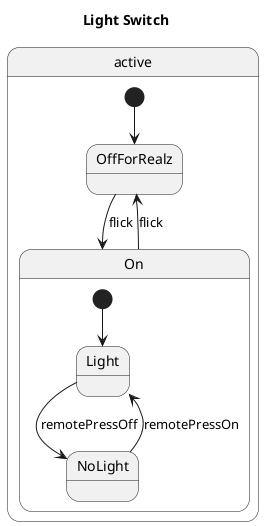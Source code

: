 @startuml
title Light Switch
state "active" as active {
  [*] --> OffForRealz
  state "On" as On {
    [*] --> Light
    On --> OffForRealz : flick
    state "NoLight" as NoLight {
      NoLight --> Light : remotePressOn
    }
    state "Light" as Light {
      Light --> NoLight : remotePressOff
    }
  }
  state "OffForRealz" as OffForRealz {
    OffForRealz --> On : flick
  }
}
@enduml